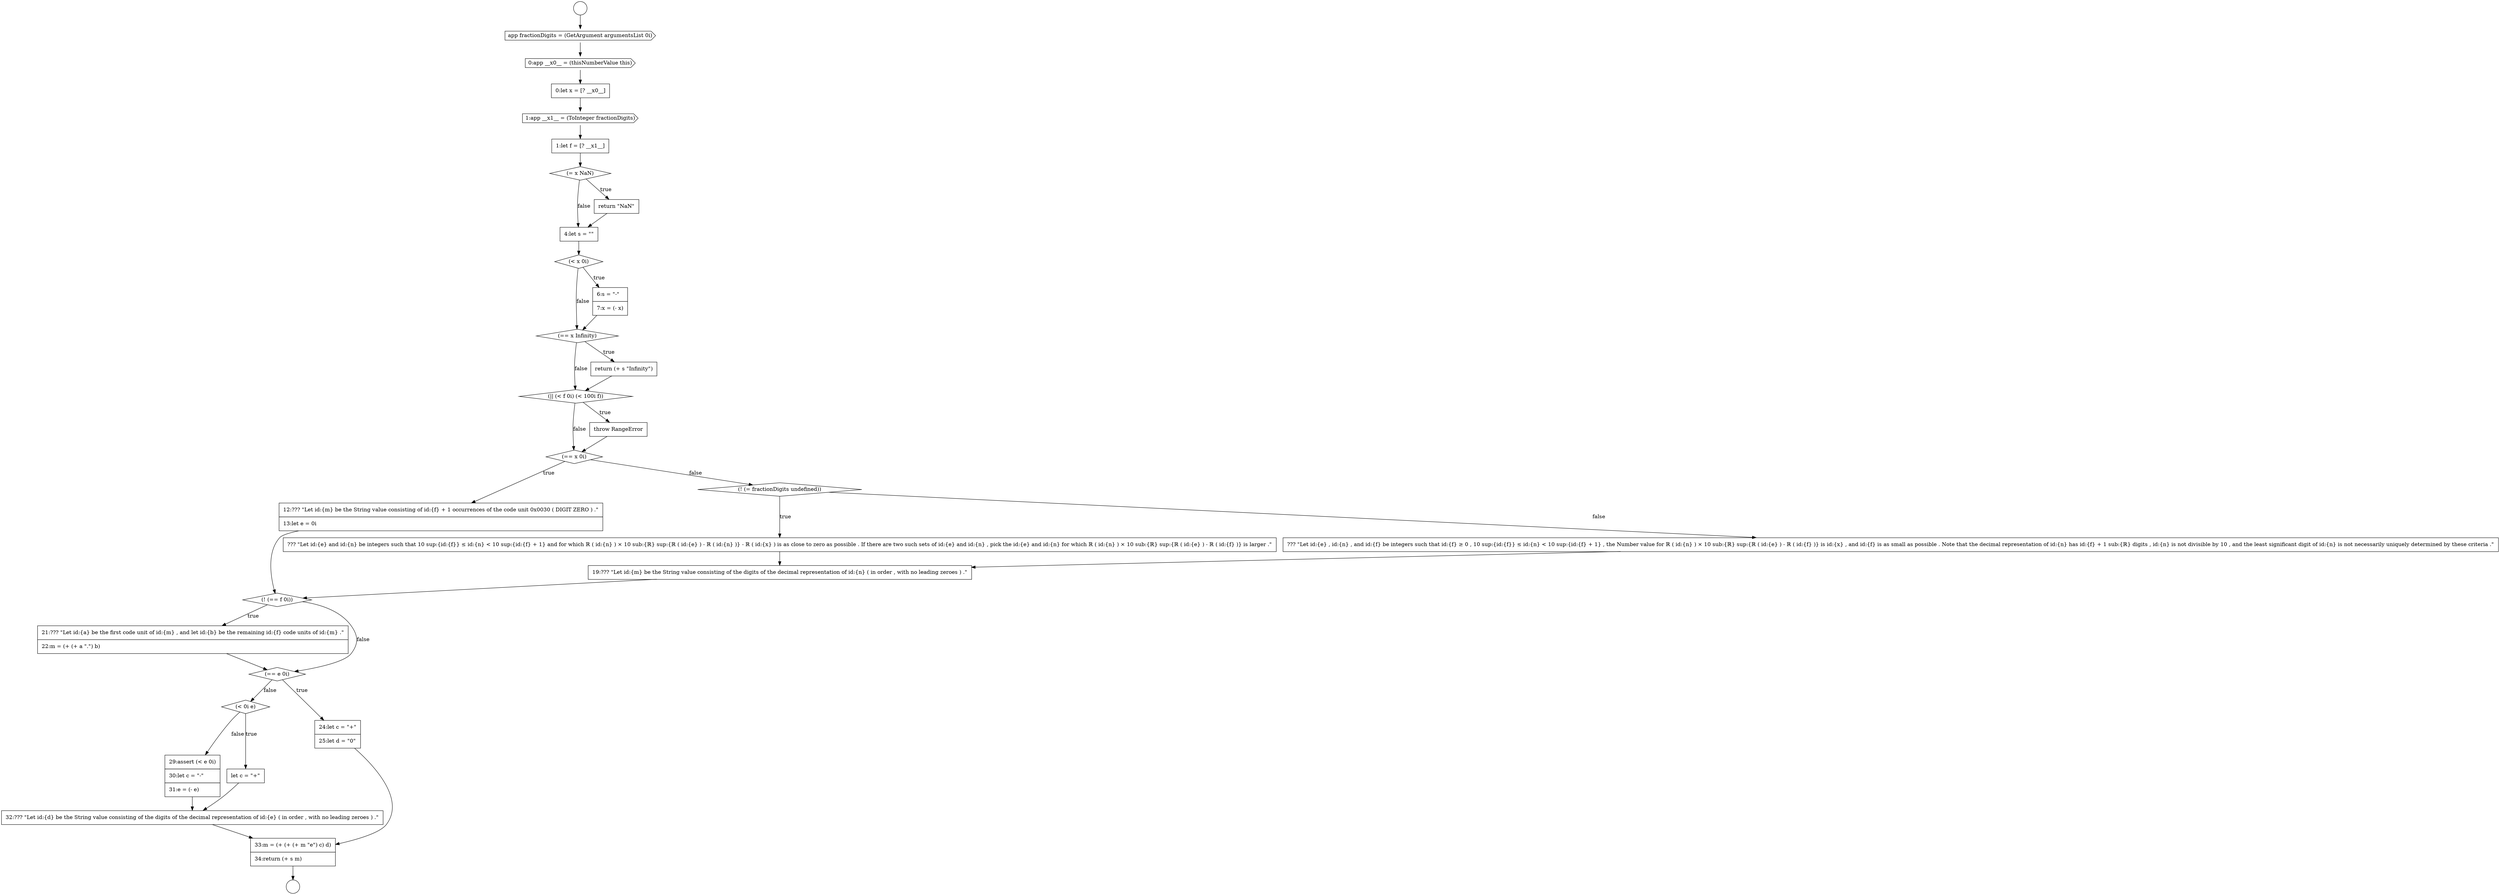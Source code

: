 digraph {
  node12575 [shape=none, margin=0, label=<<font color="black">
    <table border="0" cellborder="1" cellspacing="0" cellpadding="10">
      <tr><td align="left">1:let f = [? __x1__]</td></tr>
    </table>
  </font>> color="black" fillcolor="white" style=filled]
  node12571 [shape=cds, label=<<font color="black">app fractionDigits = (GetArgument argumentsList 0i)</font>> color="black" fillcolor="white" style=filled]
  node12592 [shape=none, margin=0, label=<<font color="black">
    <table border="0" cellborder="1" cellspacing="0" cellpadding="10">
      <tr><td align="left">21:??? &quot;Let id:{a} be the first code unit of id:{m} , and let id:{b} be the remaining id:{f} code units of id:{m} .&quot;</td></tr>
      <tr><td align="left">22:m = (+ (+ a &quot;.&quot;) b)</td></tr>
    </table>
  </font>> color="black" fillcolor="white" style=filled]
  node12574 [shape=cds, label=<<font color="black">1:app __x1__ = (ToInteger fractionDigits)</font>> color="black" fillcolor="white" style=filled]
  node12588 [shape=none, margin=0, label=<<font color="black">
    <table border="0" cellborder="1" cellspacing="0" cellpadding="10">
      <tr><td align="left">??? &quot;Let id:{e} and id:{n} be integers such that 10 sup:{id:{f}} &le; id:{n} &lt; 10 sup:{id:{f} + 1} and for which ℝ ( id:{n} ) &times; 10 sub:{ℝ} sup:{ℝ ( id:{e} ) - ℝ ( id:{n} )} - ℝ ( id:{x} ) is as close to zero as possible . If there are two such sets of id:{e} and id:{n} , pick the id:{e} and id:{n} for which ℝ ( id:{n} ) &times; 10 sub:{ℝ} sup:{ℝ ( id:{e} ) - ℝ ( id:{f} )} is larger .&quot;</td></tr>
    </table>
  </font>> color="black" fillcolor="white" style=filled]
  node12583 [shape=diamond, label=<<font color="black">(|| (&lt; f 0i) (&lt; 100i f))</font>> color="black" fillcolor="white" style=filled]
  node12597 [shape=none, margin=0, label=<<font color="black">
    <table border="0" cellborder="1" cellspacing="0" cellpadding="10">
      <tr><td align="left">29:assert (&lt; e 0i)</td></tr>
      <tr><td align="left">30:let c = &quot;-&quot;</td></tr>
      <tr><td align="left">31:e = (- e)</td></tr>
    </table>
  </font>> color="black" fillcolor="white" style=filled]
  node12570 [shape=circle label=" " color="black" fillcolor="white" style=filled]
  node12590 [shape=none, margin=0, label=<<font color="black">
    <table border="0" cellborder="1" cellspacing="0" cellpadding="10">
      <tr><td align="left">19:??? &quot;Let id:{m} be the String value consisting of the digits of the decimal representation of id:{n} ( in order , with no leading zeroes ) .&quot;</td></tr>
    </table>
  </font>> color="black" fillcolor="white" style=filled]
  node12585 [shape=diamond, label=<<font color="black">(== x 0i)</font>> color="black" fillcolor="white" style=filled]
  node12589 [shape=none, margin=0, label=<<font color="black">
    <table border="0" cellborder="1" cellspacing="0" cellpadding="10">
      <tr><td align="left">??? &quot;Let id:{e} , id:{n} , and id:{f} be integers such that id:{f} &ge; 0 , 10 sup:{id:{f}} &le; id:{n} &lt; 10 sup:{id:{f} + 1} , the Number value for ℝ ( id:{n} ) &times; 10 sub:{ℝ} sup:{ℝ ( id:{e} ) - ℝ ( id:{f} )} is id:{x} , and id:{f} is as small as possible . Note that the decimal representation of id:{n} has id:{f} + 1 sub:{ℝ} digits , id:{n} is not divisible by 10 , and the least significant digit of id:{n} is not necessarily uniquely determined by these criteria .&quot;</td></tr>
    </table>
  </font>> color="black" fillcolor="white" style=filled]
  node12578 [shape=none, margin=0, label=<<font color="black">
    <table border="0" cellborder="1" cellspacing="0" cellpadding="10">
      <tr><td align="left">4:let s = &quot;&quot;</td></tr>
    </table>
  </font>> color="black" fillcolor="white" style=filled]
  node12593 [shape=diamond, label=<<font color="black">(== e 0i)</font>> color="black" fillcolor="white" style=filled]
  node12582 [shape=none, margin=0, label=<<font color="black">
    <table border="0" cellborder="1" cellspacing="0" cellpadding="10">
      <tr><td align="left">return (+ s &quot;Infinity&quot;)</td></tr>
    </table>
  </font>> color="black" fillcolor="white" style=filled]
  node12586 [shape=none, margin=0, label=<<font color="black">
    <table border="0" cellborder="1" cellspacing="0" cellpadding="10">
      <tr><td align="left">12:??? &quot;Let id:{m} be the String value consisting of id:{f} + 1 occurrences of the code unit 0x0030 ( DIGIT ZERO ) .&quot;</td></tr>
      <tr><td align="left">13:let e = 0i</td></tr>
    </table>
  </font>> color="black" fillcolor="white" style=filled]
  node12581 [shape=diamond, label=<<font color="black">(== x Infinity)</font>> color="black" fillcolor="white" style=filled]
  node12576 [shape=diamond, label=<<font color="black">(= x NaN)</font>> color="black" fillcolor="white" style=filled]
  node12591 [shape=diamond, label=<<font color="black">(! (== f 0i))</font>> color="black" fillcolor="white" style=filled]
  node12577 [shape=none, margin=0, label=<<font color="black">
    <table border="0" cellborder="1" cellspacing="0" cellpadding="10">
      <tr><td align="left">return &quot;NaN&quot;</td></tr>
    </table>
  </font>> color="black" fillcolor="white" style=filled]
  node12596 [shape=none, margin=0, label=<<font color="black">
    <table border="0" cellborder="1" cellspacing="0" cellpadding="10">
      <tr><td align="left">let c = &quot;+&quot;</td></tr>
    </table>
  </font>> color="black" fillcolor="white" style=filled]
  node12572 [shape=cds, label=<<font color="black">0:app __x0__ = (thisNumberValue this)</font>> color="black" fillcolor="white" style=filled]
  node12587 [shape=diamond, label=<<font color="black">(! (= fractionDigits undefined))</font>> color="black" fillcolor="white" style=filled]
  node12573 [shape=none, margin=0, label=<<font color="black">
    <table border="0" cellborder="1" cellspacing="0" cellpadding="10">
      <tr><td align="left">0:let x = [? __x0__]</td></tr>
    </table>
  </font>> color="black" fillcolor="white" style=filled]
  node12584 [shape=none, margin=0, label=<<font color="black">
    <table border="0" cellborder="1" cellspacing="0" cellpadding="10">
      <tr><td align="left">throw RangeError</td></tr>
    </table>
  </font>> color="black" fillcolor="white" style=filled]
  node12599 [shape=none, margin=0, label=<<font color="black">
    <table border="0" cellborder="1" cellspacing="0" cellpadding="10">
      <tr><td align="left">33:m = (+ (+ (+ m &quot;e&quot;) c) d)</td></tr>
      <tr><td align="left">34:return (+ s m)</td></tr>
    </table>
  </font>> color="black" fillcolor="white" style=filled]
  node12595 [shape=diamond, label=<<font color="black">(&lt; 0i e)</font>> color="black" fillcolor="white" style=filled]
  node12580 [shape=none, margin=0, label=<<font color="black">
    <table border="0" cellborder="1" cellspacing="0" cellpadding="10">
      <tr><td align="left">6:s = &quot;-&quot;</td></tr>
      <tr><td align="left">7:x = (- x)</td></tr>
    </table>
  </font>> color="black" fillcolor="white" style=filled]
  node12598 [shape=none, margin=0, label=<<font color="black">
    <table border="0" cellborder="1" cellspacing="0" cellpadding="10">
      <tr><td align="left">32:??? &quot;Let id:{d} be the String value consisting of the digits of the decimal representation of id:{e} ( in order , with no leading zeroes ) .&quot;</td></tr>
    </table>
  </font>> color="black" fillcolor="white" style=filled]
  node12569 [shape=circle label=" " color="black" fillcolor="white" style=filled]
  node12579 [shape=diamond, label=<<font color="black">(&lt; x 0i)</font>> color="black" fillcolor="white" style=filled]
  node12594 [shape=none, margin=0, label=<<font color="black">
    <table border="0" cellborder="1" cellspacing="0" cellpadding="10">
      <tr><td align="left">24:let c = &quot;+&quot;</td></tr>
      <tr><td align="left">25:let d = &quot;0&quot;</td></tr>
    </table>
  </font>> color="black" fillcolor="white" style=filled]
  node12580 -> node12581 [ color="black"]
  node12590 -> node12591 [ color="black"]
  node12573 -> node12574 [ color="black"]
  node12583 -> node12584 [label=<<font color="black">true</font>> color="black"]
  node12583 -> node12585 [label=<<font color="black">false</font>> color="black"]
  node12577 -> node12578 [ color="black"]
  node12576 -> node12577 [label=<<font color="black">true</font>> color="black"]
  node12576 -> node12578 [label=<<font color="black">false</font>> color="black"]
  node12589 -> node12590 [ color="black"]
  node12595 -> node12596 [label=<<font color="black">true</font>> color="black"]
  node12595 -> node12597 [label=<<font color="black">false</font>> color="black"]
  node12588 -> node12590 [ color="black"]
  node12569 -> node12571 [ color="black"]
  node12584 -> node12585 [ color="black"]
  node12581 -> node12582 [label=<<font color="black">true</font>> color="black"]
  node12581 -> node12583 [label=<<font color="black">false</font>> color="black"]
  node12575 -> node12576 [ color="black"]
  node12594 -> node12599 [ color="black"]
  node12587 -> node12588 [label=<<font color="black">true</font>> color="black"]
  node12587 -> node12589 [label=<<font color="black">false</font>> color="black"]
  node12585 -> node12586 [label=<<font color="black">true</font>> color="black"]
  node12585 -> node12587 [label=<<font color="black">false</font>> color="black"]
  node12592 -> node12593 [ color="black"]
  node12597 -> node12598 [ color="black"]
  node12582 -> node12583 [ color="black"]
  node12596 -> node12598 [ color="black"]
  node12579 -> node12580 [label=<<font color="black">true</font>> color="black"]
  node12579 -> node12581 [label=<<font color="black">false</font>> color="black"]
  node12571 -> node12572 [ color="black"]
  node12586 -> node12591 [ color="black"]
  node12574 -> node12575 [ color="black"]
  node12598 -> node12599 [ color="black"]
  node12578 -> node12579 [ color="black"]
  node12591 -> node12592 [label=<<font color="black">true</font>> color="black"]
  node12591 -> node12593 [label=<<font color="black">false</font>> color="black"]
  node12599 -> node12570 [ color="black"]
  node12572 -> node12573 [ color="black"]
  node12593 -> node12594 [label=<<font color="black">true</font>> color="black"]
  node12593 -> node12595 [label=<<font color="black">false</font>> color="black"]
}
